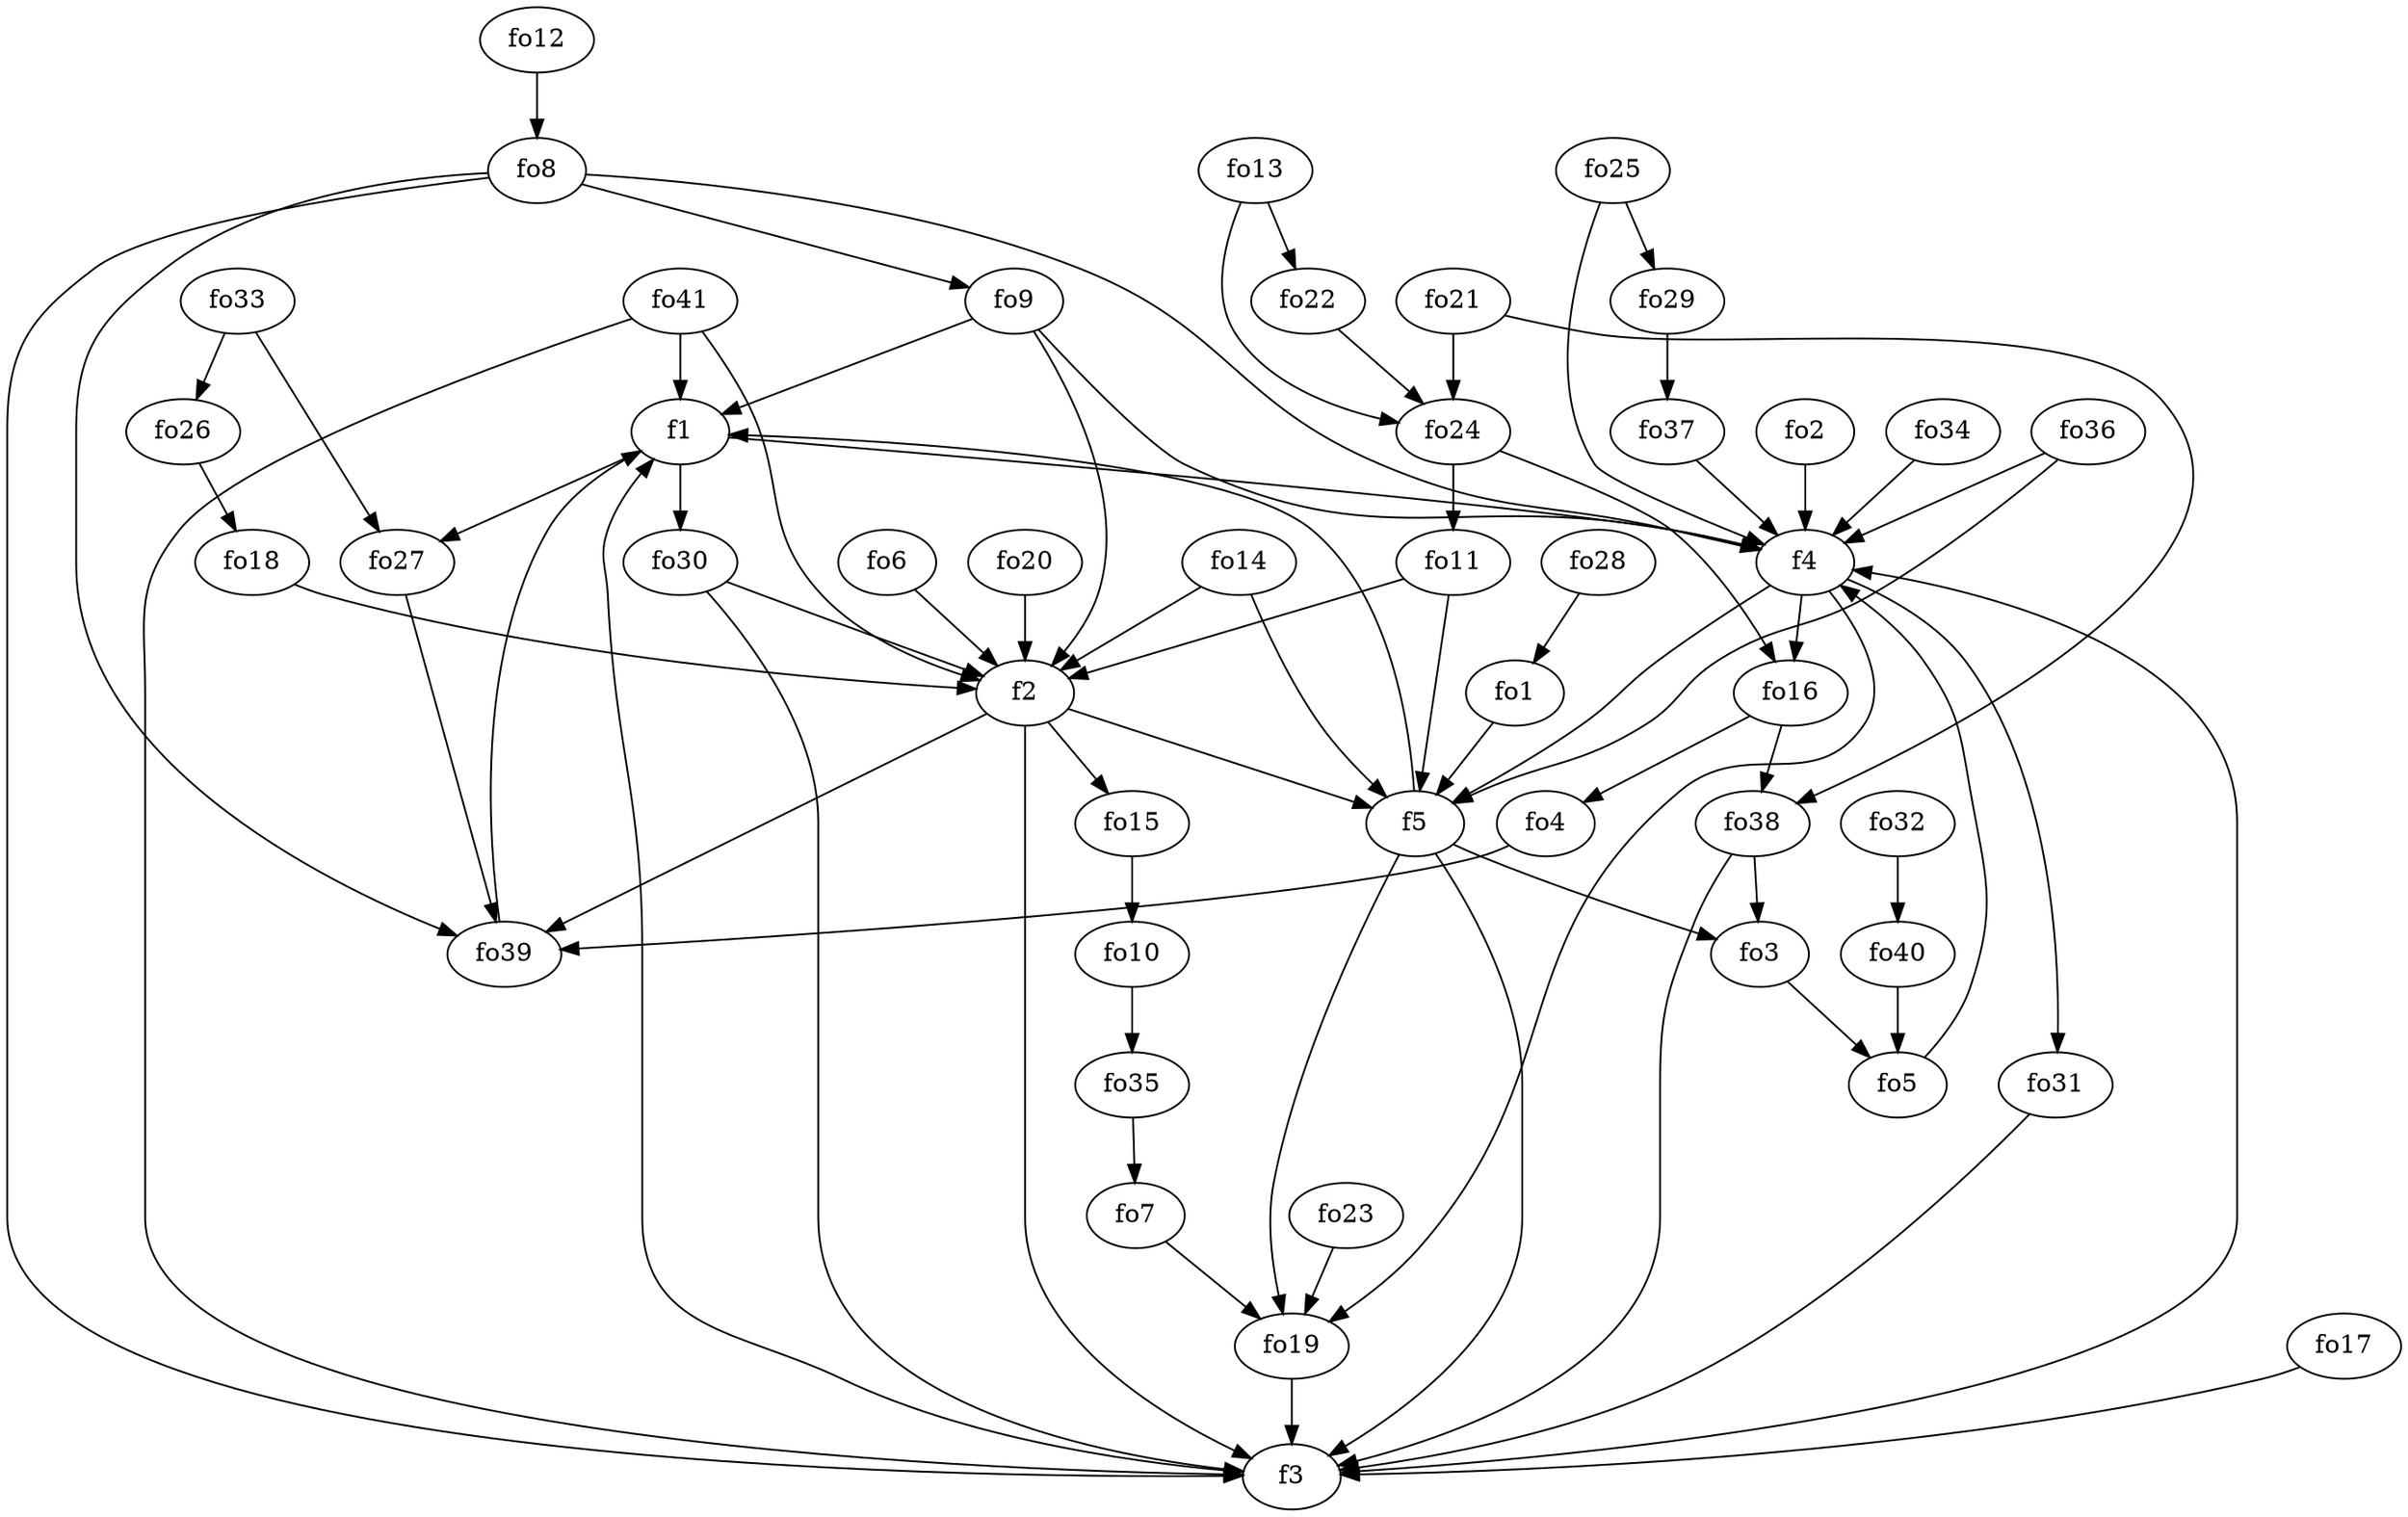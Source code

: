 strict digraph  {
f1;
f2;
f3;
f4;
f5;
fo1;
fo2;
fo3;
fo4;
fo5;
fo6;
fo7;
fo8;
fo9;
fo10;
fo11;
fo12;
fo13;
fo14;
fo15;
fo16;
fo17;
fo18;
fo19;
fo20;
fo21;
fo22;
fo23;
fo24;
fo25;
fo26;
fo27;
fo28;
fo29;
fo30;
fo31;
fo32;
fo33;
fo34;
fo35;
fo36;
fo37;
fo38;
fo39;
fo40;
fo41;
f1 -> fo30  [weight=2];
f1 -> fo27  [weight=2];
f1 -> f4  [weight=2];
f2 -> f3  [weight=2];
f2 -> fo15  [weight=2];
f2 -> f5  [weight=2];
f2 -> fo39  [weight=2];
f3 -> f1  [weight=2];
f3 -> f4  [weight=2];
f4 -> fo19  [weight=2];
f4 -> fo31  [weight=2];
f4 -> fo16  [weight=2];
f4 -> f5  [weight=2];
f5 -> f3  [weight=2];
f5 -> f1  [weight=2];
f5 -> fo19  [weight=2];
f5 -> fo3  [weight=2];
fo1 -> f5  [weight=2];
fo2 -> f4  [weight=2];
fo3 -> fo5  [weight=2];
fo4 -> fo39  [weight=2];
fo5 -> f4  [weight=2];
fo6 -> f2  [weight=2];
fo7 -> fo19  [weight=2];
fo8 -> fo9  [weight=2];
fo8 -> f4  [weight=2];
fo8 -> fo39  [weight=2];
fo8 -> f3  [weight=2];
fo9 -> f4  [weight=2];
fo9 -> f1  [weight=2];
fo9 -> f2  [weight=2];
fo10 -> fo35  [weight=2];
fo11 -> f5  [weight=2];
fo11 -> f2  [weight=2];
fo12 -> fo8  [weight=2];
fo13 -> fo24  [weight=2];
fo13 -> fo22  [weight=2];
fo14 -> f2  [weight=2];
fo14 -> f5  [weight=2];
fo15 -> fo10  [weight=2];
fo16 -> fo4  [weight=2];
fo16 -> fo38  [weight=2];
fo17 -> f3  [weight=2];
fo18 -> f2  [weight=2];
fo19 -> f3  [weight=2];
fo20 -> f2  [weight=2];
fo21 -> fo38  [weight=2];
fo21 -> fo24  [weight=2];
fo22 -> fo24  [weight=2];
fo23 -> fo19  [weight=2];
fo24 -> fo11  [weight=2];
fo24 -> fo16  [weight=2];
fo25 -> fo29  [weight=2];
fo25 -> f4  [weight=2];
fo26 -> fo18  [weight=2];
fo27 -> fo39  [weight=2];
fo28 -> fo1  [weight=2];
fo29 -> fo37  [weight=2];
fo30 -> f3  [weight=2];
fo30 -> f2  [weight=2];
fo31 -> f3  [weight=2];
fo32 -> fo40  [weight=2];
fo33 -> fo26  [weight=2];
fo33 -> fo27  [weight=2];
fo34 -> f4  [weight=2];
fo35 -> fo7  [weight=2];
fo36 -> f4  [weight=2];
fo36 -> f5  [weight=2];
fo37 -> f4  [weight=2];
fo38 -> f3  [weight=2];
fo38 -> fo3  [weight=2];
fo39 -> f1  [weight=2];
fo40 -> fo5  [weight=2];
fo41 -> f3  [weight=2];
fo41 -> f1  [weight=2];
fo41 -> f2  [weight=2];
}
